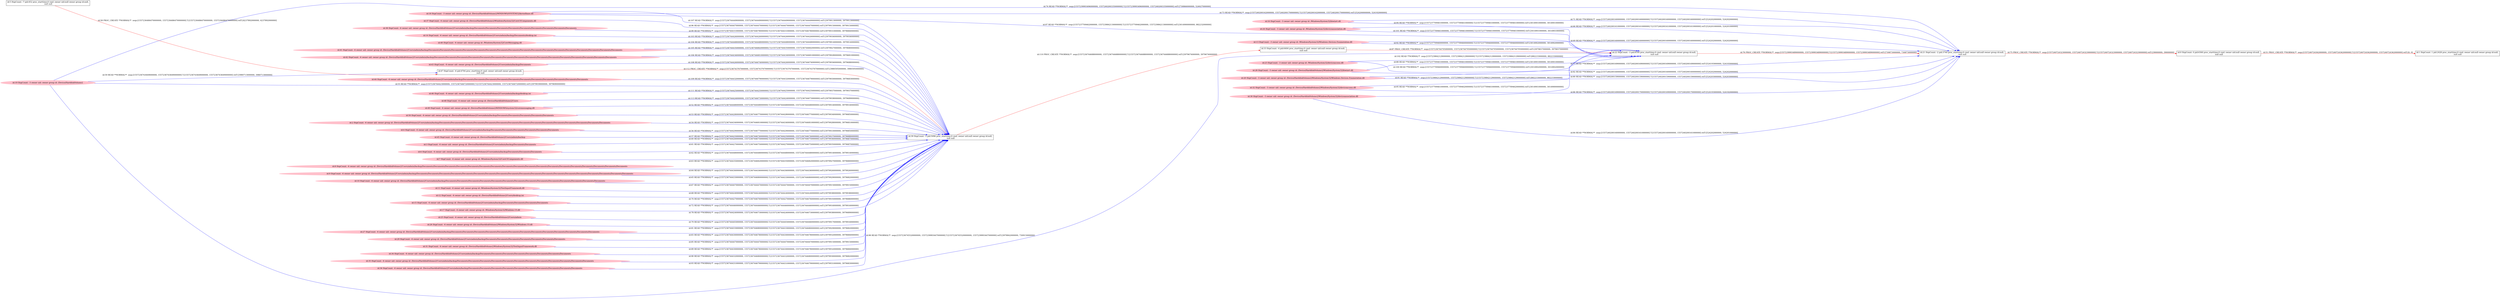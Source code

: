 digraph  {
rankdir=LR
"0"[color=black,label="id:0 HopCount: 0 pid:6360 proc_starttime:0 cmd: owner uid:null owner group id:null,\n null null", shape=box,style=solid];
"1"[color=black,label="id:1 HopCount: 1 pid:2428 proc_starttime:0 cmd: owner uid:null owner group id:null,\n null null", shape=box,style=solid];
"0" -> "1" [id=51,__obj="PROC_CREATE"color=red,label="id:51 PROC_CREATE **NORMAL**  seqs:[1557240724362000000, 1557240724362000000] T:[1557240724362000000, 1557240724362000000] relT:[0, 0]",style=solid];
"49"[color=pink,label="id:49 HopCount: -6 owner uid: owner group id: /Device/HarddiskVolume2/WINDOWS/system32/coremessaging.dll ", shape=oval,style=filled];
"39"[color=black,label="id:39 HopCount: -5 pid:5096 proc_starttime:0 cmd: owner uid:null owner group id:null,\n null null", shape=box,style=solid];
"49" -> "39" [id=52,__obj="READ"color=blue,label="id:52 READ **NORMAL**  seqs:[1557236744448000000, 1557236744448000000] T:[1557236744448000000, 1557236744448000000] relT:[3979914000000, 3979914000000]",style=solid];
"50"[color=pink,label="id:50 HopCount: -6 owner uid: owner group id: /Device/HarddiskVolume2/Users/admin/backup/Documents/Documents/Documents/Documents/Documents ", shape=oval,style=filled];
"50" -> "39" [id=53,__obj="READ"color=blue,label="id:53 READ **NORMAL**  seqs:[1557236744428000000, 1557236744677000000] T:[1557236744428000000, 1557236744677000000] relT:[3979934000000, 3979685000000]",style=solid];
"2"[color=pink,label="id:2 HopCount: -6 owner uid: owner group id: /Device/HarddiskVolume2/Users/admin/backup/Documents/Documents/Documents/Documents/Documents/Documents/Documents/Documents/Documents/Documents/Documents/Documents/Documents/Documents/Documents ", shape=oval,style=filled];
"2" -> "39" [id=54,__obj="READ"color=blue,label="id:54 READ **NORMAL**  seqs:[1557236744434000000, 1557236744681000000] T:[1557236744434000000, 1557236744681000000] relT:[3979928000000, 3979681000000]",style=solid];
"19"[color=pink,label="id:19 HopCount: -3 owner uid: owner group id: /Device/HarddiskVolume2 ", shape=oval,style=filled];
"19" -> "39" [id=55,__obj="READ"color=blue,label="id:55 READ **NORMAL**  seqs:[1557236744423000000, 1557236744672000000] T:[1557236744423000000, 1557236744672000000] relT:[3979939000000, 3979690000000]",style=solid];
"4"[color=pink,label="id:4 HopCount: -6 owner uid: owner group id: /Device/HarddiskVolume2/Users/admin/backup/Documents/Documents/Documents/Documents/Documents/Documents ", shape=oval,style=filled];
"4" -> "39" [id=56,__obj="READ"color=blue,label="id:56 READ **NORMAL**  seqs:[1557236744429000000, 1557236744677000000] T:[1557236744429000000, 1557236744677000000] relT:[3979933000000, 3979685000000]",style=solid];
"45"[color=pink,label="id:45 HopCount: -6 owner uid: owner group id: /Device/HarddiskVolume2/Users/admin/backup ", shape=oval,style=filled];
"45" -> "39" [id=57,__obj="READ"color=blue,label="id:57 READ **NORMAL**  seqs:[1557236744425000000, 1557236744674000000] T:[1557236744425000000, 1557236744674000000] relT:[3979937000000, 3979688000000]",style=solid];
"5"[color=black,label="id:5 HopCount: -7 pid:452 proc_starttime:0 cmd: owner uid:null owner group id:null,\n null null", shape=box,style=solid];
"47"[color=black,label="id:47 HopCount: -6 pid:4704 proc_starttime:0 cmd: owner uid:null owner group id:null,\n null null", shape=box,style=solid];
"5" -> "47" [id=58,__obj="PROC_CREATE"color=red,label="id:58 PROC_CREATE **NORMAL**  seqs:[1557236486470000000, 1557236486470000000] T:[1557236486470000000, 1557236486470000000] relT:[4237892000000, 4237892000000]",style=solid];
"19" -> "47" [id=59,__obj="READ"color=blue,label="id:59 READ **NORMAL**  seqs:[1557236743649000000, 1557236743649000000] T:[1557236743649000000, 1557236743649000000] relT:[3980713000000, 3980713000000]",style=solid];
"3"[color=pink,label="id:3 HopCount: -6 owner uid: owner group id: /Device/HarddiskVolume2/Users/admin/backup/Documents/Documents ", shape=oval,style=filled];
"3" -> "39" [id=60,__obj="READ"color=blue,label="id:60 READ **NORMAL**  seqs:[1557236744426000000, 1557236744675000000] T:[1557236744426000000, 1557236744675000000] relT:[3979936000000, 3979687000000]",style=solid];
"6"[color=pink,label="id:6 HopCount: -6 owner uid: owner group id: /Device/HarddiskVolume2/Users/admin/backup/Documents/Documents/Documents ", shape=oval,style=filled];
"6" -> "39" [id=61,__obj="READ"color=blue,label="id:61 READ **NORMAL**  seqs:[1557236744427000000, 1557236744675000000] T:[1557236744427000000, 1557236744675000000] relT:[3979935000000, 3979687000000]",style=solid];
"7"[color=pink,label="id:7 HopCount: -6 owner uid: owner group id: /Windows/System32/CoreUIComponents.dll ", shape=oval,style=filled];
"7" -> "39" [id=62,__obj="READ"color=blue,label="id:62 READ **NORMAL**  seqs:[1557236744448000000, 1557236744448000000] T:[1557236744448000000, 1557236744448000000] relT:[3979914000000, 3979914000000]",style=solid];
"8"[color=pink,label="id:8 HopCount: -6 owner uid: owner group id: /Device/HarddiskVolume2/Users/admin/backup/Documents/Documents/Documents/Documents/Documents/Documents/Documents/Documents/Documents/Documents/Documents/Documents/Documents/Documents/Documents/Documents/Documents/Documents ", shape=oval,style=filled];
"8" -> "39" [id=63,__obj="READ"color=blue,label="id:63 READ **NORMAL**  seqs:[1557236744435000000, 1557236744682000000] T:[1557236744435000000, 1557236744682000000] relT:[3979927000000, 3979680000000]",style=solid];
"9"[color=pink,label="id:9 HopCount: -6 owner uid: owner group id: /Device/HarddiskVolume2/Users/admin/backup/Documents/Documents/Documents/Documents/Documents/Documents/Documents/Documents/Documents/Documents/Documents/Documents/Documents/Documents/Documents/Documents/Documents/Documents/Documents ", shape=oval,style=filled];
"9" -> "39" [id=64,__obj="READ"color=blue,label="id:64 READ **NORMAL**  seqs:[1557236744436000000, 1557236744436000000] T:[1557236744436000000, 1557236744436000000] relT:[3979926000000, 3979926000000]",style=solid];
"10"[color=pink,label="id:10 HopCount: -6 owner uid: owner group id: /Device/HarddiskVolume2/Users/admin/backup/Documents/Documents/Documents/Documents/Documents/Documents/Documents/Documents/Documents/Documents/Documents/Documents/Documents/Documents ", shape=oval,style=filled];
"10" -> "39" [id=65,__obj="READ"color=blue,label="id:65 READ **NORMAL**  seqs:[1557236744433000000, 1557236744680000000] T:[1557236744433000000, 1557236744680000000] relT:[3979929000000, 3979682000000]",style=solid];
"24"[color=pink,label="id:24 HopCount: -3 owner uid: owner group id: /Windows/System32/deviceassociation.dll ", shape=oval,style=filled];
"21"[color=black,label="id:21 HopCount: -2 pid:3740 proc_starttime:0 cmd: owner uid:null owner group id:null,\n null null", shape=box,style=solid];
"24" -> "21" [id=66,__obj="READ"color=blue,label="id:66 READ **NORMAL**  seqs:[1557240200161000000, 1557240200161000000] T:[1557240200161000000, 1557240200161000000] relT:[524201000000, 524201000000]",style=solid];
"11"[color=pink,label="id:11 HopCount: -6 owner uid: owner group id: /Windows/System32/TextInputFramework.dll ", shape=oval,style=filled];
"11" -> "39" [id=67,__obj="READ"color=blue,label="id:67 READ **NORMAL**  seqs:[1557236744447000000, 1557236744447000000] T:[1557236744447000000, 1557236744447000000] relT:[3979915000000, 3979915000000]",style=solid];
"12"[color=pink,label="id:12 HopCount: -6 owner uid: owner group id: /Device/HarddiskVolume2/Users/desktop.ini ", shape=oval,style=filled];
"12" -> "39" [id=68,__obj="READ"color=blue,label="id:68 READ **NORMAL**  seqs:[1557236744424000000, 1557236744424000000] T:[1557236744424000000, 1557236744424000000] relT:[3979938000000, 3979938000000]",style=solid];
"13"[color=pink,label="id:13 HopCount: -3 owner uid: owner group id: /Windows/System32/Windows.Devices.Enumeration.dll ", shape=oval,style=filled];
"13" -> "21" [id=69,__obj="READ"color=blue,label="id:69 READ **NORMAL**  seqs:[1557240200160000000, 1557240200160000000] T:[1557240200160000000, 1557240200160000000] relT:[524202000000, 524202000000]",style=solid];
"15"[color=pink,label="id:15 HopCount: -6 owner uid: owner group id: /Device/HarddiskVolume2/Users/admin/backup/Documents/Documents/Documents/Documents ", shape=oval,style=filled];
"15" -> "39" [id=70,__obj="READ"color=blue,label="id:70 READ **NORMAL**  seqs:[1557236744427000000, 1557236744676000000] T:[1557236744427000000, 1557236744676000000] relT:[3979935000000, 3979686000000]",style=solid];
"16"[color=pink,label="id:16 HopCount: -3 owner uid: owner group id: /Windows/System32/biwinrt.dll ", shape=oval,style=filled];
"16" -> "21" [id=71,__obj="READ"color=blue,label="id:71 READ **NORMAL**  seqs:[1557240200160000000, 1557240200160000000] T:[1557240200160000000, 1557240200160000000] relT:[524202000000, 524202000000]",style=solid];
"17"[color=pink,label="id:17 HopCount: -6 owner uid: owner group id: /Windows/System32/Windows.UI.dll ", shape=oval,style=filled];
"17" -> "39" [id=72,__obj="READ"color=blue,label="id:72 READ **NORMAL**  seqs:[1557236744446000000, 1557236744446000000] T:[1557236744446000000, 1557236744446000000] relT:[3979916000000, 3979916000000]",style=solid];
"18"[color=pink,label="id:18 HopCount: -3 owner uid: owner group id: /Device/HarddiskVolume2/WINDOWS/SYSTEM32/kernelbase.dll ", shape=oval,style=filled];
"18" -> "21" [id=73,__obj="READ"color=blue,label="id:73 READ **NORMAL**  seqs:[1557240200162000000, 1557240200170000000] T:[1557240200162000000, 1557240200170000000] relT:[524200000000, 524192000000]",style=solid];
"19" -> "21" [id=74,__obj="READ"color=blue,label="id:74 READ **NORMAL**  seqs:[1557239993496000000, 1557240200335000000] T:[1557239993496000000, 1557240200335000000] relT:[730866000000, 524027000000]",style=solid];
"21" -> "0" [id=75,__obj="PROC_CREATE"color=red,label="id:75 PROC_CREATE **NORMAL**  seqs:[1557240724323000000, 1557240724323000000] T:[1557240724323000000, 1557240724323000000] relT:[39000000, 39000000]",style=solid];
"22"[color=black,label="id:22 HopCount: -3 pid:8164 proc_starttime:0 cmd: owner uid:null owner group id:null,\n null null", shape=box,style=solid];
"22" -> "21" [id=76,__obj="PROC_CREATE"color=red,label="id:76 PROC_CREATE **NORMAL**  seqs:[1557239993489000000, 1557239993489000000] T:[1557239993489000000, 1557239993489000000] relT:[730873000000, 730873000000]",style=solid];
"23"[color=pink,label="id:23 HopCount: -3 owner uid: owner group id: /Windows/System32/deviceaccess.dll ", shape=oval,style=filled];
"23" -> "21" [id=77,__obj="READ"color=blue,label="id:77 READ **NORMAL**  seqs:[1557240200169000000, 1557240200169000000] T:[1557240200169000000, 1557240200169000000] relT:[524193000000, 524193000000]",style=solid];
"25"[color=pink,label="id:25 HopCount: -6 owner uid: owner group id: /Device/HarddiskVolume2/Users/admin ", shape=oval,style=filled];
"25" -> "39" [id=78,__obj="READ"color=blue,label="id:78 READ **NORMAL**  seqs:[1557236744424000000, 1557236744673000000] T:[1557236744424000000, 1557236744673000000] relT:[3979938000000, 3979689000000]",style=solid];
"26"[color=pink,label="id:26 HopCount: -6 owner uid: owner group id: /Device/HarddiskVolume2/Windows/System32/Windows.UI.dll ", shape=oval,style=filled];
"26" -> "39" [id=79,__obj="READ"color=blue,label="id:79 READ **NORMAL**  seqs:[1557236744445000000, 1557236744446000000] T:[1557236744445000000, 1557236744446000000] relT:[3979917000000, 3979916000000]",style=solid];
"20"[color=pink,label="id:20 HopCount: -3 owner uid: owner group id: /Device/HarddiskVolume2/Windows/System32/Windows.Devices.Enumeration.dll ", shape=oval,style=filled];
"20" -> "21" [id=80,__obj="READ"color=blue,label="id:80 READ **NORMAL**  seqs:[1557240200159000000, 1557240200159000000] T:[1557240200159000000, 1557240200159000000] relT:[524203000000, 524203000000]",style=solid];
"27"[color=pink,label="id:27 HopCount: -6 owner uid: owner group id: /Device/HarddiskVolume2/Users/admin/backup/Documents/Documents/Documents/Documents/Documents/Documents/Documents/Documents/Documents/Documents/Documents/Documents/Documents ", shape=oval,style=filled];
"27" -> "39" [id=81,__obj="READ"color=blue,label="id:81 READ **NORMAL**  seqs:[1557236744433000000, 1557236744680000000] T:[1557236744433000000, 1557236744680000000] relT:[3979929000000, 3979682000000]",style=solid];
"28"[color=pink,label="id:28 HopCount: -3 owner uid: owner group id: /Device/HarddiskVolume2/Windows/System32/biwinrt.dll ", shape=oval,style=filled];
"28" -> "21" [id=82,__obj="READ"color=blue,label="id:82 READ **NORMAL**  seqs:[1557240200160000000, 1557240200160000000] T:[1557240200160000000, 1557240200160000000] relT:[524202000000, 524202000000]",style=solid];
"29"[color=pink,label="id:29 HopCount: -6 owner uid: owner group id: /Device/HarddiskVolume2/Users/admin/backup/Documents/Documents/Documents/Documents/Documents/Documents/Documents ", shape=oval,style=filled];
"29" -> "39" [id=83,__obj="READ"color=blue,label="id:83 READ **NORMAL**  seqs:[1557236744430000000, 1557236744678000000] T:[1557236744430000000, 1557236744678000000] relT:[3979932000000, 3979684000000]",style=solid];
"30"[color=pink,label="id:30 HopCount: -3 owner uid: owner group id: /Device/HarddiskVolume2/Windows/System32/deviceassociation.dll ", shape=oval,style=filled];
"30" -> "21" [id=84,__obj="READ"color=blue,label="id:84 READ **NORMAL**  seqs:[1557240200160000000, 1557240200161000000] T:[1557240200160000000, 1557240200161000000] relT:[524202000000, 524201000000]",style=solid];
"31"[color=pink,label="id:31 HopCount: -6 owner uid: owner group id: /Device/HarddiskVolume2/Windows/System32/TextInputFramework.dll ", shape=oval,style=filled];
"31" -> "39" [id=85,__obj="READ"color=blue,label="id:85 READ **NORMAL**  seqs:[1557236744447000000, 1557236744447000000] T:[1557236744447000000, 1557236744447000000] relT:[3979915000000, 3979915000000]",style=solid];
"32"[color=pink,label="id:32 HopCount: -3 owner uid: owner group id: /Device/HarddiskVolume2/Windows/System32/deviceaccess.dll ", shape=oval,style=filled];
"32" -> "21" [id=86,__obj="READ"color=blue,label="id:86 READ **NORMAL**  seqs:[1557240200169000000, 1557240200170000000] T:[1557240200169000000, 1557240200170000000] relT:[524193000000, 524192000000]",style=solid];
"33"[color=black,label="id:33 HopCount: -4 pid:6404 proc_starttime:0 cmd: owner uid:null owner group id:null,\n null null", shape=box,style=solid];
"33" -> "22" [id=87,__obj="PROC_CREATE"color=red,label="id:87 PROC_CREATE **NORMAL**  seqs:[1557236744705000000, 1557236744705000000] T:[1557236744705000000, 1557236744705000000] relT:[3979657000000, 3979657000000]",style=solid];
"28" -> "22" [id=88,__obj="READ"color=blue,label="id:88 READ **NORMAL**  seqs:[1557237709461000000, 1557237709461000000] T:[1557237709461000000, 1557237709461000000] relT:[3014901000000, 3014901000000]",style=solid];
"34"[color=pink,label="id:34 HopCount: -6 owner uid: owner group id: /Device/HarddiskVolume2/Users/admin/backup/Documents/Documents/Documents/Documents/Documents/Documents/Documents/Documents ", shape=oval,style=filled];
"34" -> "39" [id=89,__obj="READ"color=blue,label="id:89 READ **NORMAL**  seqs:[1557236744430000000, 1557236744678000000] T:[1557236744430000000, 1557236744678000000] relT:[3979932000000, 3979684000000]",style=solid];
"35"[color=pink,label="id:35 HopCount: -6 owner uid: owner group id: /Device/HarddiskVolume2/Users/admin/backup/Documents/Documents/Documents/Documents/Documents/Documents/Documents/Documents/Documents/Documents/Documents/Documents ", shape=oval,style=filled];
"35" -> "39" [id=90,__obj="READ"color=blue,label="id:90 READ **NORMAL**  seqs:[1557236744432000000, 1557236744680000000] T:[1557236744432000000, 1557236744680000000] relT:[3979930000000, 3979682000000]",style=solid];
"32" -> "22" [id=91,__obj="READ"color=blue,label="id:91 READ **NORMAL**  seqs:[1557239842129000000, 1557239842129000000] T:[1557239842129000000, 1557239842129000000] relT:[882233000000, 882233000000]",style=solid];
"13" -> "22" [id=92,__obj="READ"color=blue,label="id:92 READ **NORMAL**  seqs:[1557237709460000000, 1557237709460000000] T:[1557237709460000000, 1557237709460000000] relT:[3014902000000, 3014902000000]",style=solid];
"36"[color=pink,label="id:36 HopCount: -6 owner uid: owner group id: /Device/HarddiskVolume2/Users/admin/backup/Documents/Documents/Documents/Documents/Documents/Documents/Documents/Documents/Documents/Documents ", shape=oval,style=filled];
"36" -> "39" [id=93,__obj="READ"color=blue,label="id:93 READ **NORMAL**  seqs:[1557236744431000000, 1557236744679000000] T:[1557236744431000000, 1557236744679000000] relT:[3979931000000, 3979683000000]",style=solid];
"16" -> "22" [id=94,__obj="READ"color=blue,label="id:94 READ **NORMAL**  seqs:[1557237709461000000, 1557237709461000000] T:[1557237709461000000, 1557237709461000000] relT:[3014901000000, 3014901000000]",style=solid];
"30" -> "22" [id=95,__obj="READ"color=blue,label="id:95 READ **NORMAL**  seqs:[1557237709461000000, 1557237709462000000] T:[1557237709461000000, 1557237709462000000] relT:[3014901000000, 3014900000000]",style=solid];
"37"[color=pink,label="id:37 HopCount: -6 owner uid: owner group id: /Device/HarddiskVolume2/Windows/System32/CoreUIComponents.dll ", shape=oval,style=filled];
"37" -> "39" [id=96,__obj="READ"color=blue,label="id:96 READ **NORMAL**  seqs:[1557236744447000000, 1557236744447000000] T:[1557236744447000000, 1557236744447000000] relT:[3979915000000, 3979915000000]",style=solid];
"18" -> "22" [id=97,__obj="READ"color=blue,label="id:97 READ **NORMAL**  seqs:[1557237709462000000, 1557239842130000000] T:[1557237709462000000, 1557239842130000000] relT:[3014900000000, 882232000000]",style=solid];
"19" -> "22" [id=98,__obj="READ"color=blue,label="id:98 READ **NORMAL**  seqs:[1557236745520000000, 1557239993447000000] T:[1557236745520000000, 1557239993447000000] relT:[3978842000000, 730915000000]",style=solid];
"38"[color=pink,label="id:38 HopCount: -6 owner uid: owner group id: /Device/HarddiskVolume2/Users/admin/backup/Documents/Documents/Documents/Documents/Documents/Documents/Documents/Documents/Documents ", shape=oval,style=filled];
"38" -> "39" [id=99,__obj="READ"color=blue,label="id:99 READ **NORMAL**  seqs:[1557236744431000000, 1557236744678000000] T:[1557236744431000000, 1557236744678000000] relT:[3979931000000, 3979684000000]",style=solid];
"20" -> "22" [id=100,__obj="READ"color=blue,label="id:100 READ **NORMAL**  seqs:[1557237709460000000, 1557237709460000000] T:[1557237709460000000, 1557237709460000000] relT:[3014902000000, 3014902000000]",style=solid];
"24" -> "22" [id=101,__obj="READ"color=blue,label="id:101 READ **NORMAL**  seqs:[1557237709461000000, 1557237709461000000] T:[1557237709461000000, 1557237709461000000] relT:[3014901000000, 3014901000000]",style=solid];
"23" -> "22" [id=102,__obj="READ"color=blue,label="id:102 READ **NORMAL**  seqs:[1557239842129000000, 1557239842129000000] T:[1557239842129000000, 1557239842129000000] relT:[882233000000, 882233000000]",style=solid];
"14"[color=pink,label="id:14 HopCount: -6 owner uid: owner group id: /Device/HarddiskVolume2/Users/admin/backup/Documents/desktop.ini ", shape=oval,style=filled];
"14" -> "39" [id=103,__obj="READ"color=blue,label="id:103 READ **NORMAL**  seqs:[1557236744426000000, 1557236744426000000] T:[1557236744426000000, 1557236744426000000] relT:[3979936000000, 3979936000000]",style=solid];
"40"[color=pink,label="id:40 HopCount: -6 owner uid: owner group id: /Windows/System32/CoreMessaging.dll ", shape=oval,style=filled];
"40" -> "39" [id=104,__obj="READ"color=blue,label="id:104 READ **NORMAL**  seqs:[1557236744448000000, 1557236744448000000] T:[1557236744448000000, 1557236744448000000] relT:[3979914000000, 3979914000000]",style=solid];
"41"[color=pink,label="id:41 HopCount: -6 owner uid: owner group id: /Device/HarddiskVolume2/Users/admin/backup/Documents/Documents/Documents/Documents/Documents/Documents/Documents/Documents/Documents/Documents/Documents/Documents/Documents/Documents/Documents/Documents/Documents ", shape=oval,style=filled];
"41" -> "39" [id=105,__obj="READ"color=blue,label="id:105 READ **NORMAL**  seqs:[1557236744435000000, 1557236744682000000] T:[1557236744435000000, 1557236744682000000] relT:[3979927000000, 3979680000000]",style=solid];
"42"[color=pink,label="id:42 HopCount: -6 owner uid: owner group id: /Device/HarddiskVolume2/Users/admin/backup/Documents/Documents/Documents/Documents/Documents/Documents/Documents/Documents/Documents/Documents/Documents/Documents/Documents/Documents/Documents/Documents ", shape=oval,style=filled];
"42" -> "39" [id=106,__obj="READ"color=blue,label="id:106 READ **NORMAL**  seqs:[1557236744434000000, 1557236744681000000] T:[1557236744434000000, 1557236744681000000] relT:[3979928000000, 3979681000000]",style=solid];
"18" -> "39" [id=107,__obj="READ"color=blue,label="id:107 READ **NORMAL**  seqs:[1557236744449000000, 1557236744449000000] T:[1557236744449000000, 1557236744449000000] relT:[3979913000000, 3979913000000]",style=solid];
"43"[color=pink,label="id:43 HopCount: -6 owner uid: owner group id: /Device/HarddiskVolume2/Users/admin/backup/Documents ", shape=oval,style=filled];
"43" -> "39" [id=108,__obj="READ"color=blue,label="id:108 READ **NORMAL**  seqs:[1557236744426000000, 1557236744674000000] T:[1557236744426000000, 1557236744674000000] relT:[3979936000000, 3979688000000]",style=solid];
"44"[color=pink,label="id:44 HopCount: -6 owner uid: owner group id: /Device/HarddiskVolume2/Users/admin/backup/Documents/Documents/Documents/Documents/Documents/Documents/Documents/Documents/Documents/Documents/Documents ", shape=oval,style=filled];
"44" -> "39" [id=109,__obj="READ"color=blue,label="id:109 READ **NORMAL**  seqs:[1557236744432000000, 1557236744679000000] T:[1557236744432000000, 1557236744679000000] relT:[3979930000000, 3979683000000]",style=solid];
"39" -> "33" [id=110,__obj="PROC_CREATE"color=red,label="id:110 PROC_CREATE **NORMAL**  seqs:[1557236744688000000, 1557236744688000000] T:[1557236744688000000, 1557236744688000000] relT:[3979674000000, 3979674000000]",style=solid];
"46"[color=pink,label="id:46 HopCount: -6 owner uid: owner group id: /Device/HarddiskVolume2/Users/admin/backup/desktop.ini ", shape=oval,style=filled];
"46" -> "39" [id=111,__obj="READ"color=blue,label="id:111 READ **NORMAL**  seqs:[1557236744425000000, 1557236744425000000] T:[1557236744425000000, 1557236744425000000] relT:[3979937000000, 3979937000000]",style=solid];
"47" -> "39" [id=112,__obj="PROC_CREATE"color=red,label="id:112 PROC_CREATE **NORMAL**  seqs:[1557236743767000000, 1557236743767000000] T:[1557236743767000000, 1557236743767000000] relT:[3980595000000, 3980595000000]",style=solid];
"48"[color=pink,label="id:48 HopCount: -6 owner uid: owner group id: /Device/HarddiskVolume2/Users ", shape=oval,style=filled];
"48" -> "39" [id=113,__obj="READ"color=blue,label="id:113 READ **NORMAL**  seqs:[1557236744424000000, 1557236744673000000] T:[1557236744424000000, 1557236744673000000] relT:[3979938000000, 3979689000000]",style=solid];
}